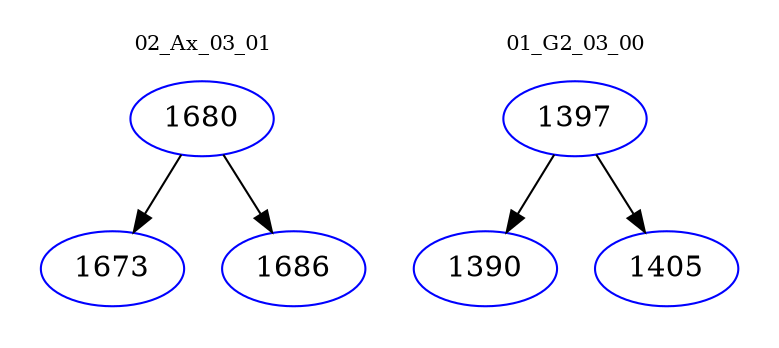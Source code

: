 digraph{
subgraph cluster_0 {
color = white
label = "02_Ax_03_01";
fontsize=10;
T0_1680 [label="1680", color="blue"]
T0_1680 -> T0_1673 [color="black"]
T0_1673 [label="1673", color="blue"]
T0_1680 -> T0_1686 [color="black"]
T0_1686 [label="1686", color="blue"]
}
subgraph cluster_1 {
color = white
label = "01_G2_03_00";
fontsize=10;
T1_1397 [label="1397", color="blue"]
T1_1397 -> T1_1390 [color="black"]
T1_1390 [label="1390", color="blue"]
T1_1397 -> T1_1405 [color="black"]
T1_1405 [label="1405", color="blue"]
}
}
